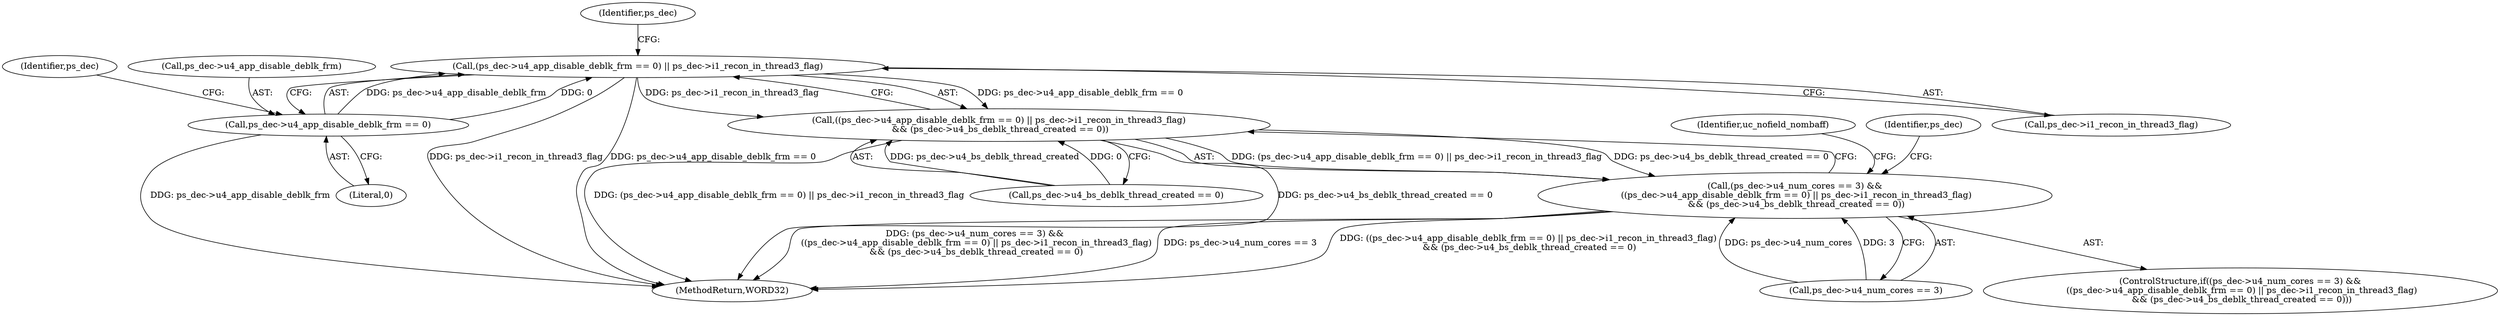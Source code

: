 digraph "0_Android_8b5fd8f24eba5dd19ab2f80ea11a9125aa882ae2@pointer" {
"1001663" [label="(Call,(ps_dec->u4_app_disable_deblk_frm == 0) || ps_dec->i1_recon_in_thread3_flag)"];
"1001664" [label="(Call,ps_dec->u4_app_disable_deblk_frm == 0)"];
"1001662" [label="(Call,((ps_dec->u4_app_disable_deblk_frm == 0) || ps_dec->i1_recon_in_thread3_flag)\n && (ps_dec->u4_bs_deblk_thread_created == 0))"];
"1001656" [label="(Call,(ps_dec->u4_num_cores == 3) &&\n ((ps_dec->u4_app_disable_deblk_frm == 0) || ps_dec->i1_recon_in_thread3_flag)\n && (ps_dec->u4_bs_deblk_thread_created == 0))"];
"1002544" [label="(MethodReturn,WORD32)"];
"1001670" [label="(Identifier,ps_dec)"];
"1001664" [label="(Call,ps_dec->u4_app_disable_deblk_frm == 0)"];
"1001674" [label="(Identifier,ps_dec)"];
"1001657" [label="(Call,ps_dec->u4_num_cores == 3)"];
"1001680" [label="(Identifier,ps_dec)"];
"1001663" [label="(Call,(ps_dec->u4_app_disable_deblk_frm == 0) || ps_dec->i1_recon_in_thread3_flag)"];
"1001668" [label="(Literal,0)"];
"1001665" [label="(Call,ps_dec->u4_app_disable_deblk_frm)"];
"1001655" [label="(ControlStructure,if((ps_dec->u4_num_cores == 3) &&\n ((ps_dec->u4_app_disable_deblk_frm == 0) || ps_dec->i1_recon_in_thread3_flag)\n && (ps_dec->u4_bs_deblk_thread_created == 0)))"];
"1001672" [label="(Call,ps_dec->u4_bs_deblk_thread_created == 0)"];
"1001702" [label="(Identifier,uc_nofield_nombaff)"];
"1001656" [label="(Call,(ps_dec->u4_num_cores == 3) &&\n ((ps_dec->u4_app_disable_deblk_frm == 0) || ps_dec->i1_recon_in_thread3_flag)\n && (ps_dec->u4_bs_deblk_thread_created == 0))"];
"1001662" [label="(Call,((ps_dec->u4_app_disable_deblk_frm == 0) || ps_dec->i1_recon_in_thread3_flag)\n && (ps_dec->u4_bs_deblk_thread_created == 0))"];
"1001669" [label="(Call,ps_dec->i1_recon_in_thread3_flag)"];
"1001663" -> "1001662"  [label="AST: "];
"1001663" -> "1001664"  [label="CFG: "];
"1001663" -> "1001669"  [label="CFG: "];
"1001664" -> "1001663"  [label="AST: "];
"1001669" -> "1001663"  [label="AST: "];
"1001674" -> "1001663"  [label="CFG: "];
"1001662" -> "1001663"  [label="CFG: "];
"1001663" -> "1002544"  [label="DDG: ps_dec->i1_recon_in_thread3_flag"];
"1001663" -> "1002544"  [label="DDG: ps_dec->u4_app_disable_deblk_frm == 0"];
"1001663" -> "1001662"  [label="DDG: ps_dec->u4_app_disable_deblk_frm == 0"];
"1001663" -> "1001662"  [label="DDG: ps_dec->i1_recon_in_thread3_flag"];
"1001664" -> "1001663"  [label="DDG: ps_dec->u4_app_disable_deblk_frm"];
"1001664" -> "1001663"  [label="DDG: 0"];
"1001664" -> "1001668"  [label="CFG: "];
"1001665" -> "1001664"  [label="AST: "];
"1001668" -> "1001664"  [label="AST: "];
"1001670" -> "1001664"  [label="CFG: "];
"1001664" -> "1002544"  [label="DDG: ps_dec->u4_app_disable_deblk_frm"];
"1001662" -> "1001656"  [label="AST: "];
"1001662" -> "1001672"  [label="CFG: "];
"1001672" -> "1001662"  [label="AST: "];
"1001656" -> "1001662"  [label="CFG: "];
"1001662" -> "1002544"  [label="DDG: ps_dec->u4_bs_deblk_thread_created == 0"];
"1001662" -> "1002544"  [label="DDG: (ps_dec->u4_app_disable_deblk_frm == 0) || ps_dec->i1_recon_in_thread3_flag"];
"1001662" -> "1001656"  [label="DDG: (ps_dec->u4_app_disable_deblk_frm == 0) || ps_dec->i1_recon_in_thread3_flag"];
"1001662" -> "1001656"  [label="DDG: ps_dec->u4_bs_deblk_thread_created == 0"];
"1001672" -> "1001662"  [label="DDG: ps_dec->u4_bs_deblk_thread_created"];
"1001672" -> "1001662"  [label="DDG: 0"];
"1001656" -> "1001655"  [label="AST: "];
"1001656" -> "1001657"  [label="CFG: "];
"1001657" -> "1001656"  [label="AST: "];
"1001680" -> "1001656"  [label="CFG: "];
"1001702" -> "1001656"  [label="CFG: "];
"1001656" -> "1002544"  [label="DDG: ((ps_dec->u4_app_disable_deblk_frm == 0) || ps_dec->i1_recon_in_thread3_flag)\n && (ps_dec->u4_bs_deblk_thread_created == 0)"];
"1001656" -> "1002544"  [label="DDG: (ps_dec->u4_num_cores == 3) &&\n ((ps_dec->u4_app_disable_deblk_frm == 0) || ps_dec->i1_recon_in_thread3_flag)\n && (ps_dec->u4_bs_deblk_thread_created == 0)"];
"1001656" -> "1002544"  [label="DDG: ps_dec->u4_num_cores == 3"];
"1001657" -> "1001656"  [label="DDG: ps_dec->u4_num_cores"];
"1001657" -> "1001656"  [label="DDG: 3"];
}
